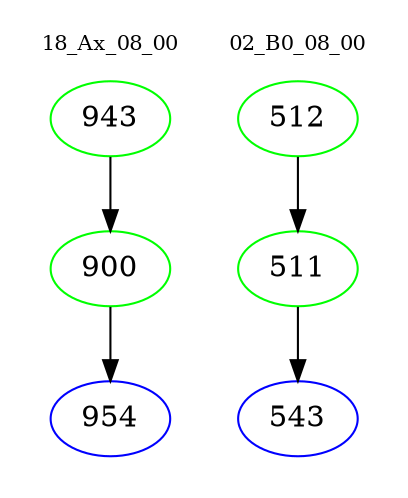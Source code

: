 digraph{
subgraph cluster_0 {
color = white
label = "18_Ax_08_00";
fontsize=10;
T0_943 [label="943", color="green"]
T0_943 -> T0_900 [color="black"]
T0_900 [label="900", color="green"]
T0_900 -> T0_954 [color="black"]
T0_954 [label="954", color="blue"]
}
subgraph cluster_1 {
color = white
label = "02_B0_08_00";
fontsize=10;
T1_512 [label="512", color="green"]
T1_512 -> T1_511 [color="black"]
T1_511 [label="511", color="green"]
T1_511 -> T1_543 [color="black"]
T1_543 [label="543", color="blue"]
}
}
